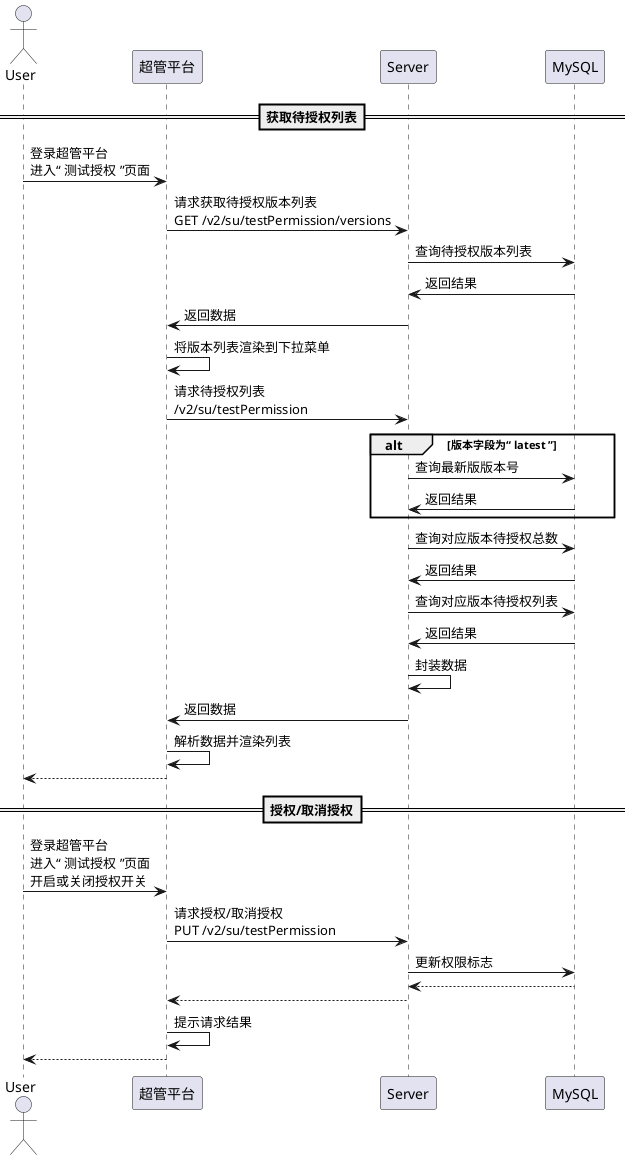 @startuml APP测试鉴权-授权管理
actor "User" as user
participant "超管平台" as su
participant "Server" as server
participant "MySQL" as db
==获取待授权列表==
user->su:登录超管平台\n进入“ 测试授权 ”页面
su->server:请求获取待授权版本列表\nGET /v2/su/testPermission/versions
server->db:查询待授权版本列表
server<-db:返回结果
su<-server:返回数据
su->su:将版本列表渲染到下拉菜单
su->server:请求待授权列表\n/v2/su/testPermission
alt 版本字段为“ latest ”
server->db:查询最新版版本号
server<-db:返回结果
end
server->db:查询对应版本待授权总数
server<-db:返回结果
server->db:查询对应版本待授权列表
server<-db:返回结果
server->server:封装数据
su<-server:返回数据
su->su:解析数据并渲染列表
user<--su
==授权/取消授权==
user->su:登录超管平台\n进入“ 测试授权 ”页面\n开启或关闭授权开关
su->server:请求授权/取消授权\nPUT /v2/su/testPermission
server->db:更新权限标志
server<--db
su<--server
su->su:提示请求结果
user<--su
@enduml